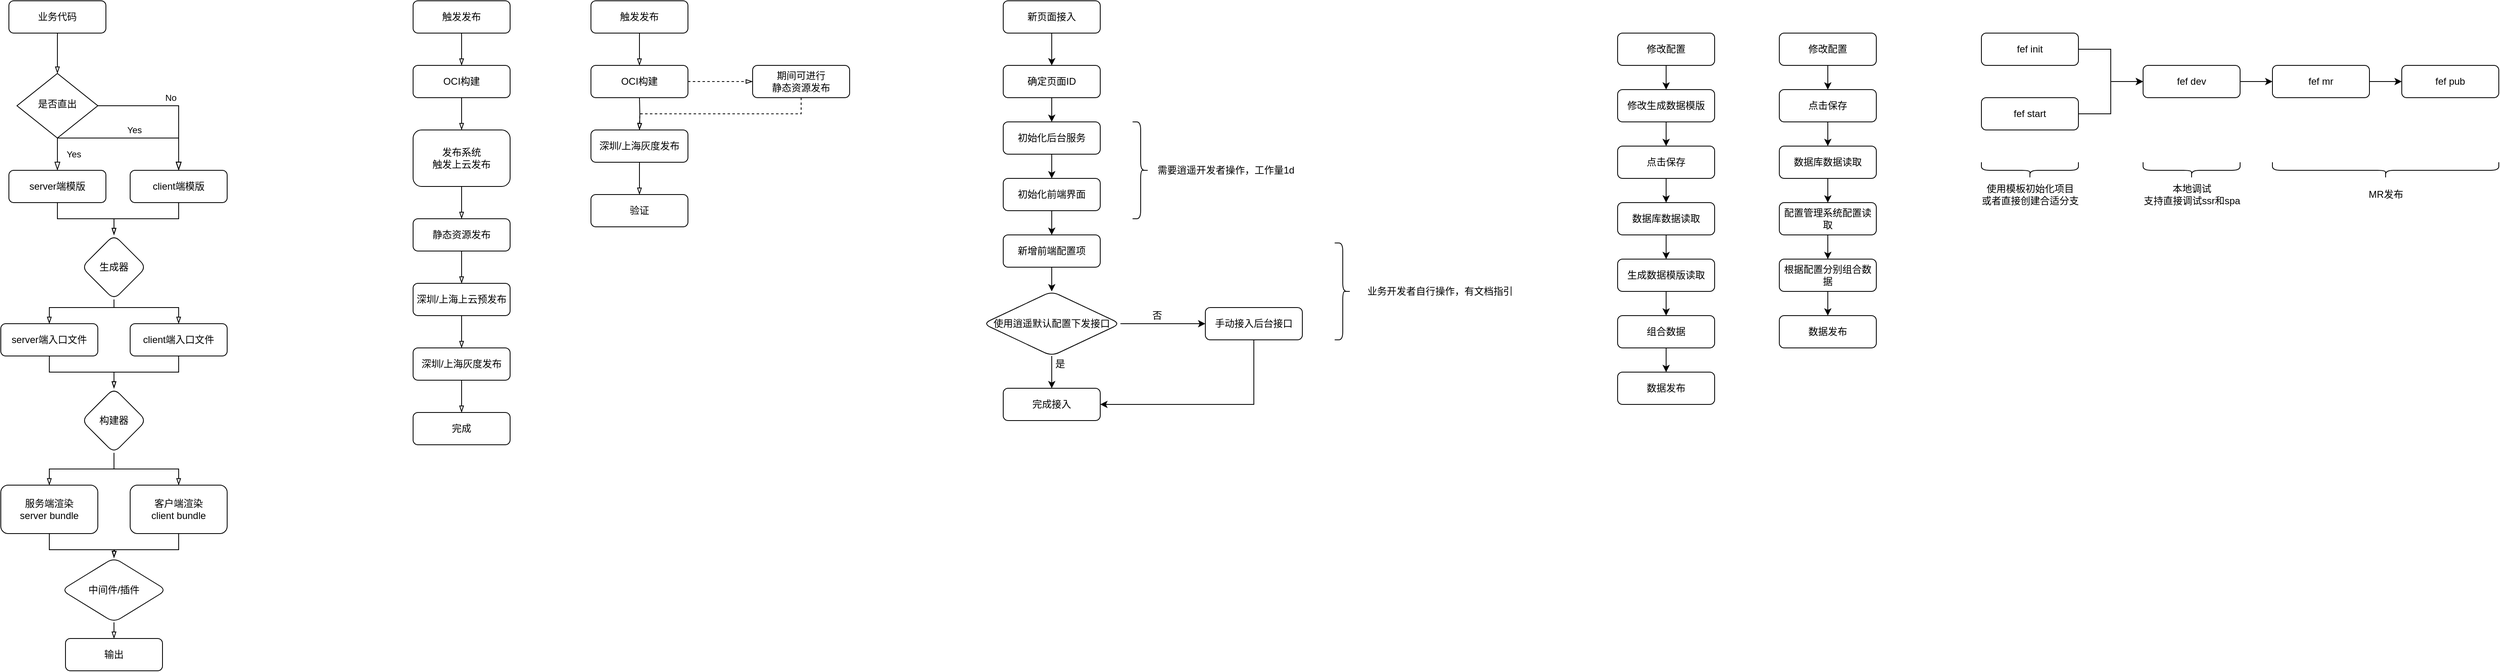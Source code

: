 <mxfile version="20.8.18" type="github">
  <diagram id="C5RBs43oDa-KdzZeNtuy" name="Page-1">
    <mxGraphModel dx="1242" dy="795" grid="1" gridSize="10" guides="1" tooltips="1" connect="1" arrows="1" fold="1" page="1" pageScale="1" pageWidth="827" pageHeight="1169" math="0" shadow="0">
      <root>
        <mxCell id="WIyWlLk6GJQsqaUBKTNV-0" />
        <mxCell id="WIyWlLk6GJQsqaUBKTNV-1" parent="WIyWlLk6GJQsqaUBKTNV-0" />
        <mxCell id="hp7awR136EcU53atFRj2-7" value="" style="edgeStyle=orthogonalEdgeStyle;rounded=0;orthogonalLoop=1;jettySize=auto;html=1;endArrow=blockThin;endFill=0;" parent="WIyWlLk6GJQsqaUBKTNV-1" source="WIyWlLk6GJQsqaUBKTNV-3" target="WIyWlLk6GJQsqaUBKTNV-6" edge="1">
          <mxGeometry relative="1" as="geometry" />
        </mxCell>
        <mxCell id="WIyWlLk6GJQsqaUBKTNV-3" value="业务代码" style="rounded=1;whiteSpace=wrap;html=1;fontSize=12;glass=0;strokeWidth=1;shadow=0;" parent="WIyWlLk6GJQsqaUBKTNV-1" vertex="1">
          <mxGeometry x="160" y="80" width="120" height="40" as="geometry" />
        </mxCell>
        <mxCell id="WIyWlLk6GJQsqaUBKTNV-4" value="Yes" style="rounded=0;html=1;jettySize=auto;orthogonalLoop=1;fontSize=11;endArrow=blockThin;endFill=0;endSize=8;strokeWidth=1;shadow=0;labelBackgroundColor=none;edgeStyle=orthogonalEdgeStyle;" parent="WIyWlLk6GJQsqaUBKTNV-1" source="WIyWlLk6GJQsqaUBKTNV-6" edge="1">
          <mxGeometry y="20" relative="1" as="geometry">
            <mxPoint as="offset" />
            <mxPoint x="220" y="290" as="targetPoint" />
          </mxGeometry>
        </mxCell>
        <mxCell id="WIyWlLk6GJQsqaUBKTNV-5" value="No" style="edgeStyle=orthogonalEdgeStyle;rounded=0;html=1;jettySize=auto;orthogonalLoop=1;fontSize=11;endArrow=blockThin;endFill=0;endSize=8;strokeWidth=1;shadow=0;labelBackgroundColor=none;" parent="WIyWlLk6GJQsqaUBKTNV-1" source="WIyWlLk6GJQsqaUBKTNV-6" target="WIyWlLk6GJQsqaUBKTNV-7" edge="1">
          <mxGeometry y="10" relative="1" as="geometry">
            <mxPoint as="offset" />
          </mxGeometry>
        </mxCell>
        <mxCell id="WIyWlLk6GJQsqaUBKTNV-6" value="是否直出" style="rhombus;whiteSpace=wrap;html=1;shadow=0;fontFamily=Helvetica;fontSize=12;align=center;strokeWidth=1;spacing=6;spacingTop=-4;" parent="WIyWlLk6GJQsqaUBKTNV-1" vertex="1">
          <mxGeometry x="170" y="170" width="100" height="80" as="geometry" />
        </mxCell>
        <mxCell id="hp7awR136EcU53atFRj2-22" style="edgeStyle=orthogonalEdgeStyle;rounded=0;orthogonalLoop=1;jettySize=auto;html=1;exitX=0.5;exitY=1;exitDx=0;exitDy=0;entryX=0.5;entryY=0;entryDx=0;entryDy=0;endArrow=blockThin;endFill=0;" parent="WIyWlLk6GJQsqaUBKTNV-1" source="WIyWlLk6GJQsqaUBKTNV-7" target="hp7awR136EcU53atFRj2-20" edge="1">
          <mxGeometry relative="1" as="geometry">
            <Array as="points">
              <mxPoint x="370" y="350" />
              <mxPoint x="290" y="350" />
            </Array>
          </mxGeometry>
        </mxCell>
        <mxCell id="WIyWlLk6GJQsqaUBKTNV-7" value="client端模版" style="rounded=1;whiteSpace=wrap;html=1;fontSize=12;glass=0;strokeWidth=1;shadow=0;" parent="WIyWlLk6GJQsqaUBKTNV-1" vertex="1">
          <mxGeometry x="310" y="290" width="120" height="40" as="geometry" />
        </mxCell>
        <mxCell id="hp7awR136EcU53atFRj2-21" value="" style="edgeStyle=orthogonalEdgeStyle;rounded=0;orthogonalLoop=1;jettySize=auto;html=1;endArrow=blockThin;endFill=0;" parent="WIyWlLk6GJQsqaUBKTNV-1" source="hp7awR136EcU53atFRj2-1" target="hp7awR136EcU53atFRj2-20" edge="1">
          <mxGeometry relative="1" as="geometry" />
        </mxCell>
        <mxCell id="hp7awR136EcU53atFRj2-1" value="server端模版" style="rounded=1;whiteSpace=wrap;html=1;fontSize=12;glass=0;strokeWidth=1;shadow=0;" parent="WIyWlLk6GJQsqaUBKTNV-1" vertex="1">
          <mxGeometry x="160" y="290" width="120" height="40" as="geometry" />
        </mxCell>
        <mxCell id="hp7awR136EcU53atFRj2-2" style="edgeStyle=orthogonalEdgeStyle;rounded=0;orthogonalLoop=1;jettySize=auto;html=1;exitX=0.5;exitY=1;exitDx=0;exitDy=0;" parent="WIyWlLk6GJQsqaUBKTNV-1" source="WIyWlLk6GJQsqaUBKTNV-6" target="WIyWlLk6GJQsqaUBKTNV-6" edge="1">
          <mxGeometry relative="1" as="geometry" />
        </mxCell>
        <mxCell id="hp7awR136EcU53atFRj2-4" value="Yes" style="edgeStyle=orthogonalEdgeStyle;rounded=0;html=1;jettySize=auto;orthogonalLoop=1;fontSize=11;endArrow=blockThin;endFill=0;endSize=8;strokeWidth=1;shadow=0;labelBackgroundColor=none;exitX=0.5;exitY=1;exitDx=0;exitDy=0;entryX=0.5;entryY=0;entryDx=0;entryDy=0;" parent="WIyWlLk6GJQsqaUBKTNV-1" source="WIyWlLk6GJQsqaUBKTNV-6" target="WIyWlLk6GJQsqaUBKTNV-7" edge="1">
          <mxGeometry y="10" relative="1" as="geometry">
            <mxPoint as="offset" />
            <mxPoint x="280" y="220" as="sourcePoint" />
            <mxPoint x="380" y="280" as="targetPoint" />
            <Array as="points">
              <mxPoint x="370" y="250" />
            </Array>
          </mxGeometry>
        </mxCell>
        <mxCell id="hp7awR136EcU53atFRj2-15" value="" style="edgeStyle=orthogonalEdgeStyle;rounded=0;orthogonalLoop=1;jettySize=auto;html=1;endArrow=blockThin;endFill=0;" parent="WIyWlLk6GJQsqaUBKTNV-1" source="hp7awR136EcU53atFRj2-8" edge="1">
          <mxGeometry x="0.5" y="30" relative="1" as="geometry">
            <mxPoint x="290" y="560" as="targetPoint" />
            <Array as="points">
              <mxPoint x="370" y="540" />
              <mxPoint x="290" y="540" />
            </Array>
            <mxPoint as="offset" />
          </mxGeometry>
        </mxCell>
        <mxCell id="hp7awR136EcU53atFRj2-8" value="client端入口文件" style="rounded=1;whiteSpace=wrap;html=1;fontSize=12;glass=0;strokeWidth=1;shadow=0;" parent="WIyWlLk6GJQsqaUBKTNV-1" vertex="1">
          <mxGeometry x="310" y="480" width="120" height="40" as="geometry" />
        </mxCell>
        <mxCell id="hp7awR136EcU53atFRj2-13" value="" style="edgeStyle=orthogonalEdgeStyle;rounded=0;orthogonalLoop=1;jettySize=auto;html=1;endArrow=blockThin;endFill=0;" parent="WIyWlLk6GJQsqaUBKTNV-1" source="hp7awR136EcU53atFRj2-10" target="hp7awR136EcU53atFRj2-12" edge="1">
          <mxGeometry relative="1" as="geometry" />
        </mxCell>
        <mxCell id="hp7awR136EcU53atFRj2-10" value="server端入口文件" style="rounded=1;whiteSpace=wrap;html=1;fontSize=12;glass=0;strokeWidth=1;shadow=0;" parent="WIyWlLk6GJQsqaUBKTNV-1" vertex="1">
          <mxGeometry x="150" y="480" width="120" height="40" as="geometry" />
        </mxCell>
        <mxCell id="hp7awR136EcU53atFRj2-17" value="" style="edgeStyle=orthogonalEdgeStyle;rounded=0;orthogonalLoop=1;jettySize=auto;html=1;endArrow=blockThin;endFill=0;" parent="WIyWlLk6GJQsqaUBKTNV-1" source="hp7awR136EcU53atFRj2-12" target="hp7awR136EcU53atFRj2-16" edge="1">
          <mxGeometry relative="1" as="geometry" />
        </mxCell>
        <mxCell id="hp7awR136EcU53atFRj2-19" style="edgeStyle=orthogonalEdgeStyle;rounded=0;orthogonalLoop=1;jettySize=auto;html=1;entryX=0.5;entryY=0;entryDx=0;entryDy=0;endArrow=blockThin;endFill=0;" parent="WIyWlLk6GJQsqaUBKTNV-1" source="hp7awR136EcU53atFRj2-12" target="hp7awR136EcU53atFRj2-18" edge="1">
          <mxGeometry relative="1" as="geometry" />
        </mxCell>
        <mxCell id="hp7awR136EcU53atFRj2-12" value="构建器" style="rhombus;whiteSpace=wrap;html=1;rounded=1;glass=0;strokeWidth=1;shadow=0;" parent="WIyWlLk6GJQsqaUBKTNV-1" vertex="1">
          <mxGeometry x="250" y="560" width="80" height="80" as="geometry" />
        </mxCell>
        <mxCell id="hp7awR136EcU53atFRj2-26" value="" style="edgeStyle=orthogonalEdgeStyle;rounded=0;orthogonalLoop=1;jettySize=auto;html=1;endArrow=blockThin;endFill=0;" parent="WIyWlLk6GJQsqaUBKTNV-1" source="hp7awR136EcU53atFRj2-16" target="hp7awR136EcU53atFRj2-25" edge="1">
          <mxGeometry relative="1" as="geometry" />
        </mxCell>
        <mxCell id="hp7awR136EcU53atFRj2-16" value="服务端渲染&lt;br&gt;server bundle" style="whiteSpace=wrap;html=1;rounded=1;glass=0;strokeWidth=1;shadow=0;" parent="WIyWlLk6GJQsqaUBKTNV-1" vertex="1">
          <mxGeometry x="150" y="680" width="120" height="60" as="geometry" />
        </mxCell>
        <mxCell id="hp7awR136EcU53atFRj2-27" style="edgeStyle=orthogonalEdgeStyle;rounded=0;orthogonalLoop=1;jettySize=auto;html=1;exitX=0.5;exitY=1;exitDx=0;exitDy=0;endArrow=blockThin;endFill=0;" parent="WIyWlLk6GJQsqaUBKTNV-1" source="hp7awR136EcU53atFRj2-18" edge="1">
          <mxGeometry relative="1" as="geometry">
            <mxPoint x="290" y="770" as="targetPoint" />
          </mxGeometry>
        </mxCell>
        <mxCell id="hp7awR136EcU53atFRj2-18" value="客户端渲染&lt;br&gt;client bundle" style="whiteSpace=wrap;html=1;rounded=1;glass=0;strokeWidth=1;shadow=0;" parent="WIyWlLk6GJQsqaUBKTNV-1" vertex="1">
          <mxGeometry x="310" y="680" width="120" height="60" as="geometry" />
        </mxCell>
        <mxCell id="hp7awR136EcU53atFRj2-23" style="edgeStyle=orthogonalEdgeStyle;rounded=0;orthogonalLoop=1;jettySize=auto;html=1;exitX=0.5;exitY=1;exitDx=0;exitDy=0;entryX=0.5;entryY=0;entryDx=0;entryDy=0;endArrow=blockThin;endFill=0;" parent="WIyWlLk6GJQsqaUBKTNV-1" source="hp7awR136EcU53atFRj2-20" target="hp7awR136EcU53atFRj2-10" edge="1">
          <mxGeometry relative="1" as="geometry">
            <Array as="points">
              <mxPoint x="290" y="460" />
              <mxPoint x="210" y="460" />
            </Array>
          </mxGeometry>
        </mxCell>
        <mxCell id="hp7awR136EcU53atFRj2-24" style="edgeStyle=orthogonalEdgeStyle;rounded=0;orthogonalLoop=1;jettySize=auto;html=1;exitX=0.5;exitY=1;exitDx=0;exitDy=0;entryX=0.5;entryY=0;entryDx=0;entryDy=0;endArrow=blockThin;endFill=0;" parent="WIyWlLk6GJQsqaUBKTNV-1" source="hp7awR136EcU53atFRj2-20" target="hp7awR136EcU53atFRj2-8" edge="1">
          <mxGeometry relative="1" as="geometry">
            <Array as="points">
              <mxPoint x="290" y="460" />
              <mxPoint x="370" y="460" />
            </Array>
          </mxGeometry>
        </mxCell>
        <mxCell id="hp7awR136EcU53atFRj2-20" value="生成器" style="rhombus;whiteSpace=wrap;html=1;rounded=1;glass=0;strokeWidth=1;shadow=0;" parent="WIyWlLk6GJQsqaUBKTNV-1" vertex="1">
          <mxGeometry x="250" y="370" width="80" height="80" as="geometry" />
        </mxCell>
        <mxCell id="hp7awR136EcU53atFRj2-29" style="edgeStyle=orthogonalEdgeStyle;rounded=0;orthogonalLoop=1;jettySize=auto;html=1;exitX=0.5;exitY=1;exitDx=0;exitDy=0;entryX=0.5;entryY=0;entryDx=0;entryDy=0;endArrow=blockThin;endFill=0;" parent="WIyWlLk6GJQsqaUBKTNV-1" source="hp7awR136EcU53atFRj2-25" target="hp7awR136EcU53atFRj2-28" edge="1">
          <mxGeometry relative="1" as="geometry" />
        </mxCell>
        <mxCell id="hp7awR136EcU53atFRj2-25" value="中间件/插件" style="rhombus;whiteSpace=wrap;html=1;rounded=1;glass=0;strokeWidth=1;shadow=0;" parent="WIyWlLk6GJQsqaUBKTNV-1" vertex="1">
          <mxGeometry x="225" y="770" width="130" height="80" as="geometry" />
        </mxCell>
        <mxCell id="hp7awR136EcU53atFRj2-28" value="输出" style="whiteSpace=wrap;html=1;rounded=1;glass=0;strokeWidth=1;shadow=0;" parent="WIyWlLk6GJQsqaUBKTNV-1" vertex="1">
          <mxGeometry x="230" y="870" width="120" height="40" as="geometry" />
        </mxCell>
        <mxCell id="hp7awR136EcU53atFRj2-33" value="" style="edgeStyle=orthogonalEdgeStyle;rounded=0;orthogonalLoop=1;jettySize=auto;html=1;endArrow=blockThin;endFill=0;" parent="WIyWlLk6GJQsqaUBKTNV-1" source="hp7awR136EcU53atFRj2-31" target="hp7awR136EcU53atFRj2-32" edge="1">
          <mxGeometry relative="1" as="geometry" />
        </mxCell>
        <mxCell id="hp7awR136EcU53atFRj2-31" value="触发发布" style="rounded=1;whiteSpace=wrap;html=1;fontSize=12;glass=0;strokeWidth=1;shadow=0;" parent="WIyWlLk6GJQsqaUBKTNV-1" vertex="1">
          <mxGeometry x="660" y="80" width="120" height="40" as="geometry" />
        </mxCell>
        <mxCell id="hp7awR136EcU53atFRj2-35" value="" style="edgeStyle=orthogonalEdgeStyle;rounded=0;orthogonalLoop=1;jettySize=auto;html=1;endArrow=blockThin;endFill=0;" parent="WIyWlLk6GJQsqaUBKTNV-1" source="hp7awR136EcU53atFRj2-32" target="hp7awR136EcU53atFRj2-34" edge="1">
          <mxGeometry relative="1" as="geometry" />
        </mxCell>
        <mxCell id="hp7awR136EcU53atFRj2-32" value="OCI构建" style="rounded=1;whiteSpace=wrap;html=1;fontSize=12;glass=0;strokeWidth=1;shadow=0;" parent="WIyWlLk6GJQsqaUBKTNV-1" vertex="1">
          <mxGeometry x="660" y="160" width="120" height="40" as="geometry" />
        </mxCell>
        <mxCell id="hp7awR136EcU53atFRj2-37" value="" style="edgeStyle=orthogonalEdgeStyle;rounded=0;orthogonalLoop=1;jettySize=auto;html=1;endArrow=blockThin;endFill=0;" parent="WIyWlLk6GJQsqaUBKTNV-1" source="hp7awR136EcU53atFRj2-34" edge="1">
          <mxGeometry relative="1" as="geometry">
            <mxPoint x="720" y="350" as="targetPoint" />
          </mxGeometry>
        </mxCell>
        <mxCell id="hp7awR136EcU53atFRj2-34" value="发布系统&lt;br&gt;触发上云发布" style="rounded=1;whiteSpace=wrap;html=1;fontSize=12;glass=0;strokeWidth=1;shadow=0;" parent="WIyWlLk6GJQsqaUBKTNV-1" vertex="1">
          <mxGeometry x="660" y="240" width="120" height="70" as="geometry" />
        </mxCell>
        <mxCell id="hp7awR136EcU53atFRj2-42" style="edgeStyle=orthogonalEdgeStyle;rounded=0;orthogonalLoop=1;jettySize=auto;html=1;exitX=0.5;exitY=1;exitDx=0;exitDy=0;entryX=0.5;entryY=0;entryDx=0;entryDy=0;endArrow=blockThin;endFill=0;" parent="WIyWlLk6GJQsqaUBKTNV-1" source="hp7awR136EcU53atFRj2-40" target="hp7awR136EcU53atFRj2-41" edge="1">
          <mxGeometry relative="1" as="geometry" />
        </mxCell>
        <mxCell id="hp7awR136EcU53atFRj2-40" value="静态资源发布" style="rounded=1;whiteSpace=wrap;html=1;fontSize=12;glass=0;strokeWidth=1;shadow=0;" parent="WIyWlLk6GJQsqaUBKTNV-1" vertex="1">
          <mxGeometry x="660" y="350" width="120" height="40" as="geometry" />
        </mxCell>
        <mxCell id="hp7awR136EcU53atFRj2-44" value="" style="edgeStyle=orthogonalEdgeStyle;rounded=0;orthogonalLoop=1;jettySize=auto;html=1;endArrow=blockThin;endFill=0;" parent="WIyWlLk6GJQsqaUBKTNV-1" source="hp7awR136EcU53atFRj2-41" target="hp7awR136EcU53atFRj2-43" edge="1">
          <mxGeometry relative="1" as="geometry" />
        </mxCell>
        <mxCell id="hp7awR136EcU53atFRj2-41" value="深圳/上海上云预发布" style="rounded=1;whiteSpace=wrap;html=1;fontSize=12;glass=0;strokeWidth=1;shadow=0;" parent="WIyWlLk6GJQsqaUBKTNV-1" vertex="1">
          <mxGeometry x="660" y="430" width="120" height="40" as="geometry" />
        </mxCell>
        <mxCell id="hp7awR136EcU53atFRj2-57" value="" style="edgeStyle=orthogonalEdgeStyle;rounded=0;orthogonalLoop=1;jettySize=auto;html=1;endArrow=blockThin;endFill=0;" parent="WIyWlLk6GJQsqaUBKTNV-1" source="hp7awR136EcU53atFRj2-43" target="hp7awR136EcU53atFRj2-56" edge="1">
          <mxGeometry relative="1" as="geometry" />
        </mxCell>
        <mxCell id="hp7awR136EcU53atFRj2-43" value="深圳/上海灰度发布" style="rounded=1;whiteSpace=wrap;html=1;fontSize=12;glass=0;strokeWidth=1;shadow=0;" parent="WIyWlLk6GJQsqaUBKTNV-1" vertex="1">
          <mxGeometry x="660" y="510" width="120" height="40" as="geometry" />
        </mxCell>
        <mxCell id="hp7awR136EcU53atFRj2-45" value="" style="edgeStyle=orthogonalEdgeStyle;rounded=0;orthogonalLoop=1;jettySize=auto;html=1;endArrow=blockThin;endFill=0;" parent="WIyWlLk6GJQsqaUBKTNV-1" source="hp7awR136EcU53atFRj2-46" target="hp7awR136EcU53atFRj2-48" edge="1">
          <mxGeometry relative="1" as="geometry" />
        </mxCell>
        <mxCell id="hp7awR136EcU53atFRj2-46" value="触发发布" style="rounded=1;whiteSpace=wrap;html=1;fontSize=12;glass=0;strokeWidth=1;shadow=0;" parent="WIyWlLk6GJQsqaUBKTNV-1" vertex="1">
          <mxGeometry x="880" y="80" width="120" height="40" as="geometry" />
        </mxCell>
        <mxCell id="hp7awR136EcU53atFRj2-61" value="" style="edgeStyle=orthogonalEdgeStyle;rounded=0;orthogonalLoop=1;jettySize=auto;html=1;endArrow=blockThin;endFill=0;dashed=1;" parent="WIyWlLk6GJQsqaUBKTNV-1" source="hp7awR136EcU53atFRj2-48" target="hp7awR136EcU53atFRj2-60" edge="1">
          <mxGeometry relative="1" as="geometry" />
        </mxCell>
        <mxCell id="hp7awR136EcU53atFRj2-48" value="OCI构建" style="rounded=1;whiteSpace=wrap;html=1;fontSize=12;glass=0;strokeWidth=1;shadow=0;" parent="WIyWlLk6GJQsqaUBKTNV-1" vertex="1">
          <mxGeometry x="880" y="160" width="120" height="40" as="geometry" />
        </mxCell>
        <mxCell id="hp7awR136EcU53atFRj2-51" style="edgeStyle=orthogonalEdgeStyle;rounded=0;orthogonalLoop=1;jettySize=auto;html=1;exitX=0.5;exitY=1;exitDx=0;exitDy=0;entryX=0.5;entryY=0;entryDx=0;entryDy=0;endArrow=blockThin;endFill=0;" parent="WIyWlLk6GJQsqaUBKTNV-1" target="hp7awR136EcU53atFRj2-54" edge="1">
          <mxGeometry relative="1" as="geometry">
            <mxPoint x="940" y="200" as="sourcePoint" />
          </mxGeometry>
        </mxCell>
        <mxCell id="hp7awR136EcU53atFRj2-53" value="" style="edgeStyle=orthogonalEdgeStyle;rounded=0;orthogonalLoop=1;jettySize=auto;html=1;endArrow=blockThin;endFill=0;" parent="WIyWlLk6GJQsqaUBKTNV-1" source="hp7awR136EcU53atFRj2-54" target="hp7awR136EcU53atFRj2-55" edge="1">
          <mxGeometry relative="1" as="geometry" />
        </mxCell>
        <mxCell id="hp7awR136EcU53atFRj2-54" value="深圳/上海灰度发布" style="rounded=1;whiteSpace=wrap;html=1;fontSize=12;glass=0;strokeWidth=1;shadow=0;" parent="WIyWlLk6GJQsqaUBKTNV-1" vertex="1">
          <mxGeometry x="880" y="240" width="120" height="40" as="geometry" />
        </mxCell>
        <mxCell id="hp7awR136EcU53atFRj2-55" value="验证" style="rounded=1;whiteSpace=wrap;html=1;fontSize=12;glass=0;strokeWidth=1;shadow=0;" parent="WIyWlLk6GJQsqaUBKTNV-1" vertex="1">
          <mxGeometry x="880" y="320" width="120" height="40" as="geometry" />
        </mxCell>
        <mxCell id="hp7awR136EcU53atFRj2-56" value="完成" style="rounded=1;whiteSpace=wrap;html=1;fontSize=12;glass=0;strokeWidth=1;shadow=0;" parent="WIyWlLk6GJQsqaUBKTNV-1" vertex="1">
          <mxGeometry x="660" y="590" width="120" height="40" as="geometry" />
        </mxCell>
        <mxCell id="hp7awR136EcU53atFRj2-62" style="edgeStyle=orthogonalEdgeStyle;rounded=0;orthogonalLoop=1;jettySize=auto;html=1;exitX=0.5;exitY=1;exitDx=0;exitDy=0;endArrow=blockThin;endFill=0;dashed=1;" parent="WIyWlLk6GJQsqaUBKTNV-1" source="hp7awR136EcU53atFRj2-60" edge="1">
          <mxGeometry relative="1" as="geometry">
            <mxPoint x="940" y="240" as="targetPoint" />
          </mxGeometry>
        </mxCell>
        <mxCell id="hp7awR136EcU53atFRj2-60" value="期间可进行&lt;br&gt;静态资源发布" style="rounded=1;whiteSpace=wrap;html=1;fontSize=12;glass=0;strokeWidth=1;shadow=0;" parent="WIyWlLk6GJQsqaUBKTNV-1" vertex="1">
          <mxGeometry x="1080" y="160" width="120" height="40" as="geometry" />
        </mxCell>
        <mxCell id="WOxzetxR-zfh82D_1tsL-2" style="edgeStyle=orthogonalEdgeStyle;rounded=0;orthogonalLoop=1;jettySize=auto;html=1;exitX=0.5;exitY=1;exitDx=0;exitDy=0;entryX=0.5;entryY=0;entryDx=0;entryDy=0;" edge="1" parent="WIyWlLk6GJQsqaUBKTNV-1" source="WOxzetxR-zfh82D_1tsL-0" target="WOxzetxR-zfh82D_1tsL-1">
          <mxGeometry relative="1" as="geometry" />
        </mxCell>
        <mxCell id="WOxzetxR-zfh82D_1tsL-0" value="新页面接入" style="rounded=1;whiteSpace=wrap;html=1;fontSize=12;glass=0;strokeWidth=1;shadow=0;" vertex="1" parent="WIyWlLk6GJQsqaUBKTNV-1">
          <mxGeometry x="1390" y="80" width="120" height="40" as="geometry" />
        </mxCell>
        <mxCell id="WOxzetxR-zfh82D_1tsL-4" value="" style="edgeStyle=orthogonalEdgeStyle;rounded=0;orthogonalLoop=1;jettySize=auto;html=1;" edge="1" parent="WIyWlLk6GJQsqaUBKTNV-1" source="WOxzetxR-zfh82D_1tsL-1" target="WOxzetxR-zfh82D_1tsL-3">
          <mxGeometry relative="1" as="geometry" />
        </mxCell>
        <mxCell id="WOxzetxR-zfh82D_1tsL-1" value="确定页面ID" style="rounded=1;whiteSpace=wrap;html=1;fontSize=12;glass=0;strokeWidth=1;shadow=0;" vertex="1" parent="WIyWlLk6GJQsqaUBKTNV-1">
          <mxGeometry x="1390" y="160" width="120" height="40" as="geometry" />
        </mxCell>
        <mxCell id="WOxzetxR-zfh82D_1tsL-6" value="" style="edgeStyle=orthogonalEdgeStyle;rounded=0;orthogonalLoop=1;jettySize=auto;html=1;" edge="1" parent="WIyWlLk6GJQsqaUBKTNV-1" source="WOxzetxR-zfh82D_1tsL-3" target="WOxzetxR-zfh82D_1tsL-5">
          <mxGeometry relative="1" as="geometry" />
        </mxCell>
        <mxCell id="WOxzetxR-zfh82D_1tsL-3" value="初始化后台服务" style="rounded=1;whiteSpace=wrap;html=1;fontSize=12;glass=0;strokeWidth=1;shadow=0;" vertex="1" parent="WIyWlLk6GJQsqaUBKTNV-1">
          <mxGeometry x="1390" y="230" width="120" height="40" as="geometry" />
        </mxCell>
        <mxCell id="WOxzetxR-zfh82D_1tsL-8" value="" style="edgeStyle=orthogonalEdgeStyle;rounded=0;orthogonalLoop=1;jettySize=auto;html=1;" edge="1" parent="WIyWlLk6GJQsqaUBKTNV-1" source="WOxzetxR-zfh82D_1tsL-5" target="WOxzetxR-zfh82D_1tsL-7">
          <mxGeometry relative="1" as="geometry" />
        </mxCell>
        <mxCell id="WOxzetxR-zfh82D_1tsL-5" value="初始化前端界面" style="rounded=1;whiteSpace=wrap;html=1;fontSize=12;glass=0;strokeWidth=1;shadow=0;" vertex="1" parent="WIyWlLk6GJQsqaUBKTNV-1">
          <mxGeometry x="1390" y="300" width="120" height="40" as="geometry" />
        </mxCell>
        <mxCell id="WOxzetxR-zfh82D_1tsL-12" style="edgeStyle=orthogonalEdgeStyle;rounded=0;orthogonalLoop=1;jettySize=auto;html=1;exitX=0.5;exitY=1;exitDx=0;exitDy=0;entryX=0.5;entryY=0;entryDx=0;entryDy=0;" edge="1" parent="WIyWlLk6GJQsqaUBKTNV-1" source="WOxzetxR-zfh82D_1tsL-7" target="WOxzetxR-zfh82D_1tsL-11">
          <mxGeometry relative="1" as="geometry" />
        </mxCell>
        <mxCell id="WOxzetxR-zfh82D_1tsL-7" value="新增前端配置项" style="rounded=1;whiteSpace=wrap;html=1;fontSize=12;glass=0;strokeWidth=1;shadow=0;" vertex="1" parent="WIyWlLk6GJQsqaUBKTNV-1">
          <mxGeometry x="1390" y="370" width="120" height="40" as="geometry" />
        </mxCell>
        <mxCell id="WOxzetxR-zfh82D_1tsL-14" value="" style="edgeStyle=orthogonalEdgeStyle;rounded=0;orthogonalLoop=1;jettySize=auto;html=1;" edge="1" parent="WIyWlLk6GJQsqaUBKTNV-1" source="WOxzetxR-zfh82D_1tsL-11">
          <mxGeometry relative="1" as="geometry">
            <mxPoint x="1640" y="480" as="targetPoint" />
          </mxGeometry>
        </mxCell>
        <mxCell id="WOxzetxR-zfh82D_1tsL-16" value="" style="edgeStyle=orthogonalEdgeStyle;rounded=0;orthogonalLoop=1;jettySize=auto;html=1;" edge="1" parent="WIyWlLk6GJQsqaUBKTNV-1" source="WOxzetxR-zfh82D_1tsL-11">
          <mxGeometry relative="1" as="geometry">
            <mxPoint x="1450" y="560" as="targetPoint" />
          </mxGeometry>
        </mxCell>
        <mxCell id="WOxzetxR-zfh82D_1tsL-11" value="使用逍遥默认配置下发接口" style="rhombus;whiteSpace=wrap;html=1;rounded=1;glass=0;strokeWidth=1;shadow=0;" vertex="1" parent="WIyWlLk6GJQsqaUBKTNV-1">
          <mxGeometry x="1365" y="440" width="170" height="80" as="geometry" />
        </mxCell>
        <mxCell id="WOxzetxR-zfh82D_1tsL-17" value="是" style="text;html=1;align=center;verticalAlign=middle;resizable=0;points=[];autosize=1;strokeColor=none;fillColor=none;" vertex="1" parent="WIyWlLk6GJQsqaUBKTNV-1">
          <mxGeometry x="1440" y="515" width="40" height="30" as="geometry" />
        </mxCell>
        <mxCell id="WOxzetxR-zfh82D_1tsL-18" value="完成接入" style="rounded=1;whiteSpace=wrap;html=1;fontSize=12;glass=0;strokeWidth=1;shadow=0;" vertex="1" parent="WIyWlLk6GJQsqaUBKTNV-1">
          <mxGeometry x="1390" y="560" width="120" height="40" as="geometry" />
        </mxCell>
        <mxCell id="WOxzetxR-zfh82D_1tsL-21" style="edgeStyle=orthogonalEdgeStyle;rounded=0;orthogonalLoop=1;jettySize=auto;html=1;exitX=0.5;exitY=1;exitDx=0;exitDy=0;entryX=1;entryY=0.5;entryDx=0;entryDy=0;" edge="1" parent="WIyWlLk6GJQsqaUBKTNV-1" source="WOxzetxR-zfh82D_1tsL-19" target="WOxzetxR-zfh82D_1tsL-18">
          <mxGeometry relative="1" as="geometry" />
        </mxCell>
        <mxCell id="WOxzetxR-zfh82D_1tsL-19" value="手动接入后台接口" style="rounded=1;whiteSpace=wrap;html=1;fontSize=12;glass=0;strokeWidth=1;shadow=0;" vertex="1" parent="WIyWlLk6GJQsqaUBKTNV-1">
          <mxGeometry x="1640" y="460" width="120" height="40" as="geometry" />
        </mxCell>
        <mxCell id="WOxzetxR-zfh82D_1tsL-20" value="否" style="text;html=1;align=center;verticalAlign=middle;resizable=0;points=[];autosize=1;strokeColor=none;fillColor=none;" vertex="1" parent="WIyWlLk6GJQsqaUBKTNV-1">
          <mxGeometry x="1560" y="455" width="40" height="30" as="geometry" />
        </mxCell>
        <mxCell id="WOxzetxR-zfh82D_1tsL-22" value="" style="shape=curlyBracket;whiteSpace=wrap;html=1;rounded=1;flipH=1;labelPosition=right;verticalLabelPosition=middle;align=left;verticalAlign=middle;" vertex="1" parent="WIyWlLk6GJQsqaUBKTNV-1">
          <mxGeometry x="1550" y="230" width="20" height="120" as="geometry" />
        </mxCell>
        <mxCell id="WOxzetxR-zfh82D_1tsL-23" value="需要逍遥开发者操作，工作量1d" style="text;html=1;align=center;verticalAlign=middle;resizable=0;points=[];autosize=1;strokeColor=none;fillColor=none;" vertex="1" parent="WIyWlLk6GJQsqaUBKTNV-1">
          <mxGeometry x="1570" y="275" width="190" height="30" as="geometry" />
        </mxCell>
        <mxCell id="WOxzetxR-zfh82D_1tsL-24" value="" style="shape=curlyBracket;whiteSpace=wrap;html=1;rounded=1;flipH=1;labelPosition=right;verticalLabelPosition=middle;align=left;verticalAlign=middle;" vertex="1" parent="WIyWlLk6GJQsqaUBKTNV-1">
          <mxGeometry x="1800" y="380" width="20" height="120" as="geometry" />
        </mxCell>
        <mxCell id="WOxzetxR-zfh82D_1tsL-25" value="业务开发者自行操作，有文档指引" style="text;html=1;align=center;verticalAlign=middle;resizable=0;points=[];autosize=1;strokeColor=none;fillColor=none;" vertex="1" parent="WIyWlLk6GJQsqaUBKTNV-1">
          <mxGeometry x="1830" y="425" width="200" height="30" as="geometry" />
        </mxCell>
        <mxCell id="WOxzetxR-zfh82D_1tsL-28" style="edgeStyle=orthogonalEdgeStyle;rounded=0;orthogonalLoop=1;jettySize=auto;html=1;exitX=0.5;exitY=1;exitDx=0;exitDy=0;entryX=0.5;entryY=0;entryDx=0;entryDy=0;" edge="1" parent="WIyWlLk6GJQsqaUBKTNV-1" source="WOxzetxR-zfh82D_1tsL-26" target="WOxzetxR-zfh82D_1tsL-27">
          <mxGeometry relative="1" as="geometry" />
        </mxCell>
        <mxCell id="WOxzetxR-zfh82D_1tsL-26" value="点击保存" style="rounded=1;whiteSpace=wrap;html=1;fontSize=12;glass=0;strokeWidth=1;shadow=0;" vertex="1" parent="WIyWlLk6GJQsqaUBKTNV-1">
          <mxGeometry x="2150" y="260" width="120" height="40" as="geometry" />
        </mxCell>
        <mxCell id="WOxzetxR-zfh82D_1tsL-29" style="edgeStyle=orthogonalEdgeStyle;rounded=0;orthogonalLoop=1;jettySize=auto;html=1;exitX=0.5;exitY=1;exitDx=0;exitDy=0;entryX=0.5;entryY=0;entryDx=0;entryDy=0;" edge="1" parent="WIyWlLk6GJQsqaUBKTNV-1" source="WOxzetxR-zfh82D_1tsL-27" target="WOxzetxR-zfh82D_1tsL-30">
          <mxGeometry relative="1" as="geometry">
            <mxPoint x="2210" y="400" as="targetPoint" />
          </mxGeometry>
        </mxCell>
        <mxCell id="WOxzetxR-zfh82D_1tsL-27" value="数据库数据读取" style="rounded=1;whiteSpace=wrap;html=1;fontSize=12;glass=0;strokeWidth=1;shadow=0;" vertex="1" parent="WIyWlLk6GJQsqaUBKTNV-1">
          <mxGeometry x="2150" y="330" width="120" height="40" as="geometry" />
        </mxCell>
        <mxCell id="WOxzetxR-zfh82D_1tsL-36" value="" style="edgeStyle=orthogonalEdgeStyle;rounded=0;orthogonalLoop=1;jettySize=auto;html=1;" edge="1" parent="WIyWlLk6GJQsqaUBKTNV-1" source="WOxzetxR-zfh82D_1tsL-30" target="WOxzetxR-zfh82D_1tsL-35">
          <mxGeometry relative="1" as="geometry" />
        </mxCell>
        <mxCell id="WOxzetxR-zfh82D_1tsL-30" value="生成数据模版读取" style="rounded=1;whiteSpace=wrap;html=1;fontSize=12;glass=0;strokeWidth=1;shadow=0;" vertex="1" parent="WIyWlLk6GJQsqaUBKTNV-1">
          <mxGeometry x="2150" y="400" width="120" height="40" as="geometry" />
        </mxCell>
        <mxCell id="WOxzetxR-zfh82D_1tsL-33" style="edgeStyle=orthogonalEdgeStyle;rounded=0;orthogonalLoop=1;jettySize=auto;html=1;exitX=0.5;exitY=1;exitDx=0;exitDy=0;entryX=0.5;entryY=0;entryDx=0;entryDy=0;" edge="1" parent="WIyWlLk6GJQsqaUBKTNV-1" source="WOxzetxR-zfh82D_1tsL-31" target="WOxzetxR-zfh82D_1tsL-32">
          <mxGeometry relative="1" as="geometry" />
        </mxCell>
        <mxCell id="WOxzetxR-zfh82D_1tsL-31" value="修改配置" style="rounded=1;whiteSpace=wrap;html=1;fontSize=12;glass=0;strokeWidth=1;shadow=0;" vertex="1" parent="WIyWlLk6GJQsqaUBKTNV-1">
          <mxGeometry x="2150" y="120" width="120" height="40" as="geometry" />
        </mxCell>
        <mxCell id="WOxzetxR-zfh82D_1tsL-34" style="edgeStyle=orthogonalEdgeStyle;rounded=0;orthogonalLoop=1;jettySize=auto;html=1;exitX=0.5;exitY=1;exitDx=0;exitDy=0;entryX=0.5;entryY=0;entryDx=0;entryDy=0;" edge="1" parent="WIyWlLk6GJQsqaUBKTNV-1" source="WOxzetxR-zfh82D_1tsL-32" target="WOxzetxR-zfh82D_1tsL-26">
          <mxGeometry relative="1" as="geometry" />
        </mxCell>
        <mxCell id="WOxzetxR-zfh82D_1tsL-32" value="修改生成数据模版" style="rounded=1;whiteSpace=wrap;html=1;fontSize=12;glass=0;strokeWidth=1;shadow=0;" vertex="1" parent="WIyWlLk6GJQsqaUBKTNV-1">
          <mxGeometry x="2150" y="190" width="120" height="40" as="geometry" />
        </mxCell>
        <mxCell id="WOxzetxR-zfh82D_1tsL-38" value="" style="edgeStyle=orthogonalEdgeStyle;rounded=0;orthogonalLoop=1;jettySize=auto;html=1;" edge="1" parent="WIyWlLk6GJQsqaUBKTNV-1" source="WOxzetxR-zfh82D_1tsL-35" target="WOxzetxR-zfh82D_1tsL-37">
          <mxGeometry relative="1" as="geometry" />
        </mxCell>
        <mxCell id="WOxzetxR-zfh82D_1tsL-35" value="组合数据" style="rounded=1;whiteSpace=wrap;html=1;fontSize=12;glass=0;strokeWidth=1;shadow=0;" vertex="1" parent="WIyWlLk6GJQsqaUBKTNV-1">
          <mxGeometry x="2150" y="470" width="120" height="40" as="geometry" />
        </mxCell>
        <mxCell id="WOxzetxR-zfh82D_1tsL-37" value="数据发布" style="rounded=1;whiteSpace=wrap;html=1;fontSize=12;glass=0;strokeWidth=1;shadow=0;" vertex="1" parent="WIyWlLk6GJQsqaUBKTNV-1">
          <mxGeometry x="2150" y="540" width="120" height="40" as="geometry" />
        </mxCell>
        <mxCell id="WOxzetxR-zfh82D_1tsL-39" style="edgeStyle=orthogonalEdgeStyle;rounded=0;orthogonalLoop=1;jettySize=auto;html=1;exitX=0.5;exitY=1;exitDx=0;exitDy=0;entryX=0.5;entryY=0;entryDx=0;entryDy=0;" edge="1" parent="WIyWlLk6GJQsqaUBKTNV-1" source="WOxzetxR-zfh82D_1tsL-48" target="WOxzetxR-zfh82D_1tsL-42">
          <mxGeometry relative="1" as="geometry">
            <mxPoint x="2410" y="300" as="sourcePoint" />
          </mxGeometry>
        </mxCell>
        <mxCell id="WOxzetxR-zfh82D_1tsL-41" style="edgeStyle=orthogonalEdgeStyle;rounded=0;orthogonalLoop=1;jettySize=auto;html=1;exitX=0.5;exitY=1;exitDx=0;exitDy=0;entryX=0.5;entryY=0;entryDx=0;entryDy=0;" edge="1" parent="WIyWlLk6GJQsqaUBKTNV-1" source="WOxzetxR-zfh82D_1tsL-42" target="WOxzetxR-zfh82D_1tsL-44">
          <mxGeometry relative="1" as="geometry">
            <mxPoint x="2410" y="400" as="targetPoint" />
          </mxGeometry>
        </mxCell>
        <mxCell id="WOxzetxR-zfh82D_1tsL-42" value="数据库数据读取" style="rounded=1;whiteSpace=wrap;html=1;fontSize=12;glass=0;strokeWidth=1;shadow=0;" vertex="1" parent="WIyWlLk6GJQsqaUBKTNV-1">
          <mxGeometry x="2350" y="260" width="120" height="40" as="geometry" />
        </mxCell>
        <mxCell id="WOxzetxR-zfh82D_1tsL-43" value="" style="edgeStyle=orthogonalEdgeStyle;rounded=0;orthogonalLoop=1;jettySize=auto;html=1;" edge="1" parent="WIyWlLk6GJQsqaUBKTNV-1" source="WOxzetxR-zfh82D_1tsL-44" target="WOxzetxR-zfh82D_1tsL-50">
          <mxGeometry relative="1" as="geometry" />
        </mxCell>
        <mxCell id="WOxzetxR-zfh82D_1tsL-44" value="配置管理系统配置读取" style="rounded=1;whiteSpace=wrap;html=1;fontSize=12;glass=0;strokeWidth=1;shadow=0;" vertex="1" parent="WIyWlLk6GJQsqaUBKTNV-1">
          <mxGeometry x="2350" y="330" width="120" height="40" as="geometry" />
        </mxCell>
        <mxCell id="WOxzetxR-zfh82D_1tsL-45" style="edgeStyle=orthogonalEdgeStyle;rounded=0;orthogonalLoop=1;jettySize=auto;html=1;exitX=0.5;exitY=1;exitDx=0;exitDy=0;entryX=0.5;entryY=0;entryDx=0;entryDy=0;" edge="1" parent="WIyWlLk6GJQsqaUBKTNV-1" source="WOxzetxR-zfh82D_1tsL-46" target="WOxzetxR-zfh82D_1tsL-48">
          <mxGeometry relative="1" as="geometry" />
        </mxCell>
        <mxCell id="WOxzetxR-zfh82D_1tsL-46" value="修改配置" style="rounded=1;whiteSpace=wrap;html=1;fontSize=12;glass=0;strokeWidth=1;shadow=0;" vertex="1" parent="WIyWlLk6GJQsqaUBKTNV-1">
          <mxGeometry x="2350" y="120" width="120" height="40" as="geometry" />
        </mxCell>
        <mxCell id="WOxzetxR-zfh82D_1tsL-48" value="点击保存" style="rounded=1;whiteSpace=wrap;html=1;fontSize=12;glass=0;strokeWidth=1;shadow=0;" vertex="1" parent="WIyWlLk6GJQsqaUBKTNV-1">
          <mxGeometry x="2350" y="190" width="120" height="40" as="geometry" />
        </mxCell>
        <mxCell id="WOxzetxR-zfh82D_1tsL-49" value="" style="edgeStyle=orthogonalEdgeStyle;rounded=0;orthogonalLoop=1;jettySize=auto;html=1;" edge="1" parent="WIyWlLk6GJQsqaUBKTNV-1" source="WOxzetxR-zfh82D_1tsL-50" target="WOxzetxR-zfh82D_1tsL-51">
          <mxGeometry relative="1" as="geometry" />
        </mxCell>
        <mxCell id="WOxzetxR-zfh82D_1tsL-50" value="根据配置分别组合数据" style="rounded=1;whiteSpace=wrap;html=1;fontSize=12;glass=0;strokeWidth=1;shadow=0;" vertex="1" parent="WIyWlLk6GJQsqaUBKTNV-1">
          <mxGeometry x="2350" y="400" width="120" height="40" as="geometry" />
        </mxCell>
        <mxCell id="WOxzetxR-zfh82D_1tsL-51" value="数据发布" style="rounded=1;whiteSpace=wrap;html=1;fontSize=12;glass=0;strokeWidth=1;shadow=0;" vertex="1" parent="WIyWlLk6GJQsqaUBKTNV-1">
          <mxGeometry x="2350" y="470" width="120" height="40" as="geometry" />
        </mxCell>
        <mxCell id="WOxzetxR-zfh82D_1tsL-57" style="edgeStyle=orthogonalEdgeStyle;rounded=0;orthogonalLoop=1;jettySize=auto;html=1;exitX=1;exitY=0.5;exitDx=0;exitDy=0;entryX=0;entryY=0.5;entryDx=0;entryDy=0;" edge="1" parent="WIyWlLk6GJQsqaUBKTNV-1" source="WOxzetxR-zfh82D_1tsL-52" target="WOxzetxR-zfh82D_1tsL-54">
          <mxGeometry relative="1" as="geometry" />
        </mxCell>
        <mxCell id="WOxzetxR-zfh82D_1tsL-52" value="fef init" style="rounded=1;whiteSpace=wrap;html=1;fontSize=12;glass=0;strokeWidth=1;shadow=0;" vertex="1" parent="WIyWlLk6GJQsqaUBKTNV-1">
          <mxGeometry x="2600" y="120" width="120" height="40" as="geometry" />
        </mxCell>
        <mxCell id="WOxzetxR-zfh82D_1tsL-58" style="edgeStyle=orthogonalEdgeStyle;rounded=0;orthogonalLoop=1;jettySize=auto;html=1;exitX=1;exitY=0.5;exitDx=0;exitDy=0;" edge="1" parent="WIyWlLk6GJQsqaUBKTNV-1" source="WOxzetxR-zfh82D_1tsL-53">
          <mxGeometry relative="1" as="geometry">
            <mxPoint x="2800" y="180" as="targetPoint" />
            <Array as="points">
              <mxPoint x="2760" y="220" />
              <mxPoint x="2760" y="180" />
            </Array>
          </mxGeometry>
        </mxCell>
        <mxCell id="WOxzetxR-zfh82D_1tsL-53" value="fef start" style="rounded=1;whiteSpace=wrap;html=1;fontSize=12;glass=0;strokeWidth=1;shadow=0;" vertex="1" parent="WIyWlLk6GJQsqaUBKTNV-1">
          <mxGeometry x="2600" y="200" width="120" height="40" as="geometry" />
        </mxCell>
        <mxCell id="WOxzetxR-zfh82D_1tsL-59" style="edgeStyle=orthogonalEdgeStyle;rounded=0;orthogonalLoop=1;jettySize=auto;html=1;exitX=1;exitY=0.5;exitDx=0;exitDy=0;entryX=0;entryY=0.5;entryDx=0;entryDy=0;" edge="1" parent="WIyWlLk6GJQsqaUBKTNV-1" source="WOxzetxR-zfh82D_1tsL-54" target="WOxzetxR-zfh82D_1tsL-55">
          <mxGeometry relative="1" as="geometry" />
        </mxCell>
        <mxCell id="WOxzetxR-zfh82D_1tsL-54" value="fef dev" style="rounded=1;whiteSpace=wrap;html=1;fontSize=12;glass=0;strokeWidth=1;shadow=0;" vertex="1" parent="WIyWlLk6GJQsqaUBKTNV-1">
          <mxGeometry x="2800" y="160" width="120" height="40" as="geometry" />
        </mxCell>
        <mxCell id="WOxzetxR-zfh82D_1tsL-60" style="edgeStyle=orthogonalEdgeStyle;rounded=0;orthogonalLoop=1;jettySize=auto;html=1;exitX=1;exitY=0.5;exitDx=0;exitDy=0;entryX=0;entryY=0.5;entryDx=0;entryDy=0;" edge="1" parent="WIyWlLk6GJQsqaUBKTNV-1" source="WOxzetxR-zfh82D_1tsL-55" target="WOxzetxR-zfh82D_1tsL-56">
          <mxGeometry relative="1" as="geometry" />
        </mxCell>
        <mxCell id="WOxzetxR-zfh82D_1tsL-55" value="fef mr" style="rounded=1;whiteSpace=wrap;html=1;fontSize=12;glass=0;strokeWidth=1;shadow=0;" vertex="1" parent="WIyWlLk6GJQsqaUBKTNV-1">
          <mxGeometry x="2960" y="160" width="120" height="40" as="geometry" />
        </mxCell>
        <mxCell id="WOxzetxR-zfh82D_1tsL-56" value="fef pub" style="rounded=1;whiteSpace=wrap;html=1;fontSize=12;glass=0;strokeWidth=1;shadow=0;" vertex="1" parent="WIyWlLk6GJQsqaUBKTNV-1">
          <mxGeometry x="3120" y="160" width="120" height="40" as="geometry" />
        </mxCell>
        <mxCell id="WOxzetxR-zfh82D_1tsL-61" value="" style="shape=curlyBracket;whiteSpace=wrap;html=1;rounded=1;flipH=1;labelPosition=right;verticalLabelPosition=middle;align=left;verticalAlign=middle;rotation=90;" vertex="1" parent="WIyWlLk6GJQsqaUBKTNV-1">
          <mxGeometry x="2650" y="230" width="20" height="120" as="geometry" />
        </mxCell>
        <mxCell id="WOxzetxR-zfh82D_1tsL-62" value="使用模板初始化项目&lt;br&gt;或者直接创建合适分支" style="text;html=1;align=center;verticalAlign=middle;resizable=0;points=[];autosize=1;strokeColor=none;fillColor=none;" vertex="1" parent="WIyWlLk6GJQsqaUBKTNV-1">
          <mxGeometry x="2590" y="300" width="140" height="40" as="geometry" />
        </mxCell>
        <mxCell id="WOxzetxR-zfh82D_1tsL-63" value="" style="shape=curlyBracket;whiteSpace=wrap;html=1;rounded=1;flipH=1;labelPosition=right;verticalLabelPosition=middle;align=left;verticalAlign=middle;rotation=90;" vertex="1" parent="WIyWlLk6GJQsqaUBKTNV-1">
          <mxGeometry x="2850" y="230" width="20" height="120" as="geometry" />
        </mxCell>
        <mxCell id="WOxzetxR-zfh82D_1tsL-64" value="本地调试&lt;br&gt;支持直接调试ssr和spa" style="text;html=1;align=center;verticalAlign=middle;resizable=0;points=[];autosize=1;strokeColor=none;fillColor=none;" vertex="1" parent="WIyWlLk6GJQsqaUBKTNV-1">
          <mxGeometry x="2790" y="300" width="140" height="40" as="geometry" />
        </mxCell>
        <mxCell id="WOxzetxR-zfh82D_1tsL-65" value="" style="shape=curlyBracket;whiteSpace=wrap;html=1;rounded=1;flipH=1;labelPosition=right;verticalLabelPosition=middle;align=left;verticalAlign=middle;rotation=90;" vertex="1" parent="WIyWlLk6GJQsqaUBKTNV-1">
          <mxGeometry x="3090" y="150" width="20" height="280" as="geometry" />
        </mxCell>
        <mxCell id="WOxzetxR-zfh82D_1tsL-66" value="MR发布" style="text;html=1;align=center;verticalAlign=middle;resizable=0;points=[];autosize=1;strokeColor=none;fillColor=none;" vertex="1" parent="WIyWlLk6GJQsqaUBKTNV-1">
          <mxGeometry x="3065" y="305" width="70" height="30" as="geometry" />
        </mxCell>
      </root>
    </mxGraphModel>
  </diagram>
</mxfile>

